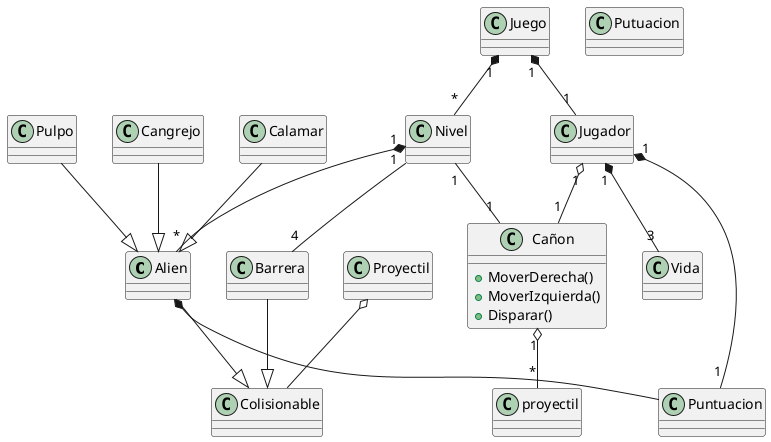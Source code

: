 @startuml space 

class Alien
class Cañon{
    + MoverDerecha()
    + MoverIzquierda()
    + Disparar()
}
class Barrera
class Proyectil
class Vida
class Juego
class Putuacion
class Colisionable
class Pulpo 
class Cangrejo





Juego "1" *-- "*" Nivel
Nivel "1" *-- "*" Alien
Nivel "1" -- "4" Barrera
Nivel "1" -- "1" Cañon



Jugador "1" o-- "1" Cañon
Jugador "1" *-- "3" Vida
Jugador "1" *-- "1" Puntuacion


Cañon "1" o-- "*" proyectil


Juego "1" *-- "1" Jugador

Proyectil o-- Colisionable

Barrera --|> Colisionable
Alien --|> Colisionable

Pulpo --|> Alien
Calamar --|> Alien
Cangrejo --|> Alien 

Alien *-- Puntuacion










@enduml 